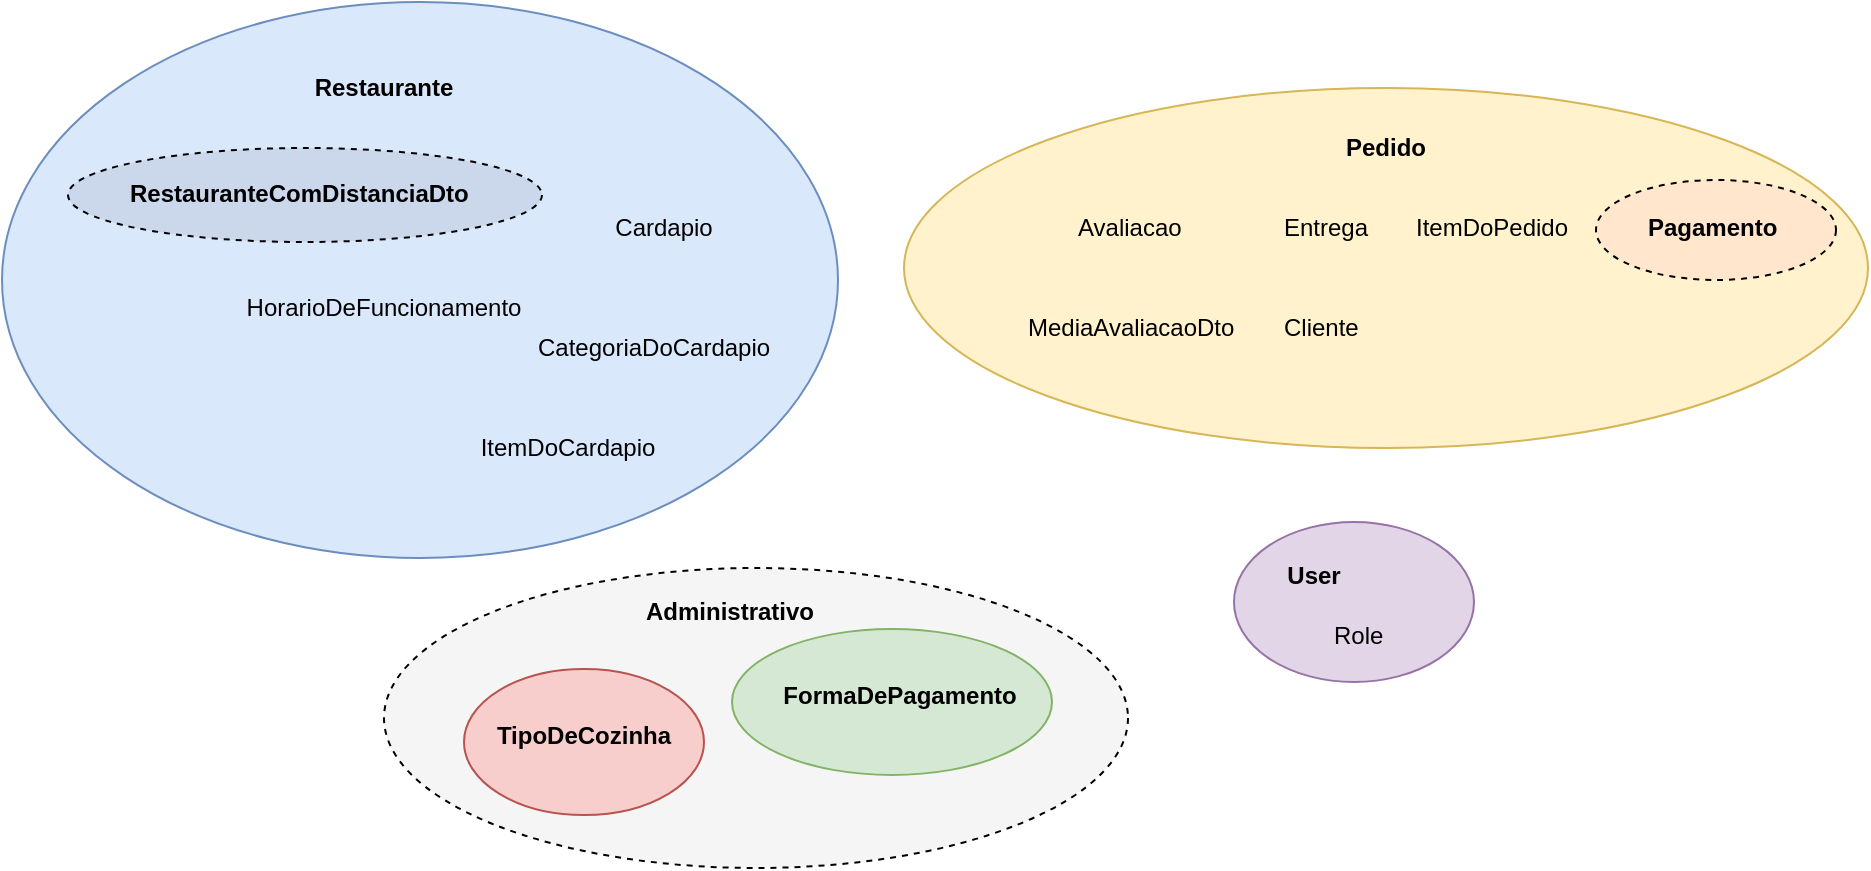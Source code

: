 <mxfile version="12.0.0" type="device" pages="1"><diagram id="rnwAqwED0Nby76sYmt0e" name="Page-1"><mxGraphModel dx="2150" dy="1783" grid="1" gridSize="10" guides="1" tooltips="1" connect="1" arrows="1" fold="1" page="1" pageScale="1" pageWidth="827" pageHeight="1169" math="0" shadow="0"><root><mxCell id="0"/><mxCell id="1" parent="0"/><mxCell id="8dPsSiH6epl5iC-e_YpC-37" value="" style="ellipse;whiteSpace=wrap;html=1;dashed=1;fillColor=#f5f5f5;strokeColor=#000000;fontColor=#333333;" vertex="1" parent="1"><mxGeometry x="68" y="280" width="372" height="150" as="geometry"/></mxCell><mxCell id="8dPsSiH6epl5iC-e_YpC-27" value="" style="group" vertex="1" connectable="0" parent="1"><mxGeometry x="493" y="257" width="120" height="80" as="geometry"/></mxCell><mxCell id="8dPsSiH6epl5iC-e_YpC-25" value="" style="ellipse;whiteSpace=wrap;html=1;fillColor=#e1d5e7;strokeColor=#9673a6;" vertex="1" parent="8dPsSiH6epl5iC-e_YpC-27"><mxGeometry width="120" height="80" as="geometry"/></mxCell><mxCell id="8dPsSiH6epl5iC-e_YpC-17" value="&lt;b&gt;User&lt;/b&gt;" style="text;html=1;strokeColor=none;fillColor=none;align=center;verticalAlign=middle;whiteSpace=wrap;rounded=0;" vertex="1" parent="8dPsSiH6epl5iC-e_YpC-27"><mxGeometry x="20" y="17" width="40" height="20" as="geometry"/></mxCell><mxCell id="8dPsSiH6epl5iC-e_YpC-20" value="Role" style="text;html=1;resizable=0;points=[];autosize=1;align=left;verticalAlign=top;spacingTop=-4;" vertex="1" parent="8dPsSiH6epl5iC-e_YpC-27"><mxGeometry x="48" y="47" width="40" height="20" as="geometry"/></mxCell><mxCell id="8dPsSiH6epl5iC-e_YpC-28" value="" style="group" vertex="1" connectable="0" parent="1"><mxGeometry x="328" y="40" width="482" height="180" as="geometry"/></mxCell><mxCell id="8dPsSiH6epl5iC-e_YpC-9" value="" style="ellipse;whiteSpace=wrap;html=1;fillColor=#fff2cc;strokeColor=#d6b656;" vertex="1" parent="8dPsSiH6epl5iC-e_YpC-28"><mxGeometry width="482" height="180" as="geometry"/></mxCell><mxCell id="8dPsSiH6epl5iC-e_YpC-43" value="" style="ellipse;whiteSpace=wrap;html=1;dashed=1;strokeColor=#000000;fillColor=#ffe6cc;" vertex="1" parent="8dPsSiH6epl5iC-e_YpC-28"><mxGeometry x="346" y="46" width="120" height="50" as="geometry"/></mxCell><mxCell id="8dPsSiH6epl5iC-e_YpC-1" value="&lt;b&gt;Pedido&lt;/b&gt;" style="text;html=1;strokeColor=none;fillColor=none;align=center;verticalAlign=middle;whiteSpace=wrap;rounded=0;" vertex="1" parent="8dPsSiH6epl5iC-e_YpC-28"><mxGeometry x="221" y="20" width="40" height="20" as="geometry"/></mxCell><mxCell id="8dPsSiH6epl5iC-e_YpC-2" value="ItemDoPedido" style="text;html=1;strokeColor=none;fillColor=none;align=center;verticalAlign=middle;whiteSpace=wrap;rounded=0;" vertex="1" parent="8dPsSiH6epl5iC-e_YpC-28"><mxGeometry x="274" y="60" width="40" height="20" as="geometry"/></mxCell><mxCell id="8dPsSiH6epl5iC-e_YpC-3" value="Entrega" style="text;html=1;resizable=0;points=[];autosize=1;align=left;verticalAlign=top;spacingTop=-4;" vertex="1" parent="8dPsSiH6epl5iC-e_YpC-28"><mxGeometry x="188" y="60" width="60" height="20" as="geometry"/></mxCell><mxCell id="8dPsSiH6epl5iC-e_YpC-4" value="Cliente" style="text;html=1;resizable=0;points=[];autosize=1;align=left;verticalAlign=top;spacingTop=-4;" vertex="1" parent="8dPsSiH6epl5iC-e_YpC-28"><mxGeometry x="188" y="110" width="50" height="20" as="geometry"/></mxCell><mxCell id="8dPsSiH6epl5iC-e_YpC-5" value="Avaliacao" style="text;html=1;resizable=0;points=[];autosize=1;align=left;verticalAlign=top;spacingTop=-4;" vertex="1" parent="8dPsSiH6epl5iC-e_YpC-28"><mxGeometry x="85" y="60" width="70" height="20" as="geometry"/></mxCell><mxCell id="8dPsSiH6epl5iC-e_YpC-6" value="MediaAvaliacaoDto" style="text;html=1;resizable=0;points=[];autosize=1;align=left;verticalAlign=top;spacingTop=-4;" vertex="1" parent="8dPsSiH6epl5iC-e_YpC-28"><mxGeometry x="60" y="110" width="120" height="20" as="geometry"/></mxCell><mxCell id="8dPsSiH6epl5iC-e_YpC-7" value="&lt;b&gt;Pagamento&lt;/b&gt;" style="text;html=1;resizable=0;points=[];autosize=1;align=left;verticalAlign=top;spacingTop=-4;" vertex="1" parent="8dPsSiH6epl5iC-e_YpC-28"><mxGeometry x="370" y="60" width="80" height="10" as="geometry"/></mxCell><mxCell id="8dPsSiH6epl5iC-e_YpC-30" value="" style="group" vertex="1" connectable="0" parent="1"><mxGeometry x="242" y="310.5" width="160" height="73" as="geometry"/></mxCell><mxCell id="8dPsSiH6epl5iC-e_YpC-24" value="" style="ellipse;whiteSpace=wrap;html=1;fillColor=#d5e8d4;strokeColor=#82b366;" vertex="1" parent="8dPsSiH6epl5iC-e_YpC-30"><mxGeometry width="160" height="73" as="geometry"/></mxCell><mxCell id="8dPsSiH6epl5iC-e_YpC-16" value="&lt;b&gt;FormaDePagamento&lt;/b&gt;" style="text;html=1;strokeColor=none;fillColor=none;align=center;verticalAlign=middle;whiteSpace=wrap;rounded=0;" vertex="1" parent="8dPsSiH6epl5iC-e_YpC-30"><mxGeometry x="61.667" y="23" width="44.444" height="20" as="geometry"/></mxCell><mxCell id="8dPsSiH6epl5iC-e_YpC-32" value="" style="group" vertex="1" connectable="0" parent="1"><mxGeometry x="108" y="330.5" width="120" height="73" as="geometry"/></mxCell><mxCell id="8dPsSiH6epl5iC-e_YpC-21" value="" style="ellipse;whiteSpace=wrap;html=1;fillColor=#f8cecc;strokeColor=#b85450;" vertex="1" parent="8dPsSiH6epl5iC-e_YpC-32"><mxGeometry width="120" height="73" as="geometry"/></mxCell><mxCell id="8dPsSiH6epl5iC-e_YpC-15" value="&lt;b&gt;TipoDeCozinha&lt;/b&gt;" style="text;html=1;strokeColor=none;fillColor=none;align=center;verticalAlign=middle;whiteSpace=wrap;rounded=0;" vertex="1" parent="8dPsSiH6epl5iC-e_YpC-32"><mxGeometry x="40" y="23" width="40" height="20" as="geometry"/></mxCell><mxCell id="8dPsSiH6epl5iC-e_YpC-35" value="" style="group" vertex="1" connectable="0" parent="1"><mxGeometry x="-123" y="-3" width="418" height="278" as="geometry"/></mxCell><mxCell id="8dPsSiH6epl5iC-e_YpC-26" value="" style="ellipse;whiteSpace=wrap;html=1;fillColor=#dae8fc;strokeColor=#6c8ebf;" vertex="1" parent="8dPsSiH6epl5iC-e_YpC-35"><mxGeometry width="418" height="278" as="geometry"/></mxCell><mxCell id="8dPsSiH6epl5iC-e_YpC-42" value="" style="ellipse;whiteSpace=wrap;html=1;dashed=1;fillColor=#CBD8EB;strokeColor=#000000;" vertex="1" parent="8dPsSiH6epl5iC-e_YpC-35"><mxGeometry x="33" y="73" width="237" height="47" as="geometry"/></mxCell><mxCell id="8dPsSiH6epl5iC-e_YpC-10" value="&lt;b&gt;Restaurante&lt;/b&gt;" style="text;html=1;strokeColor=none;fillColor=none;align=center;verticalAlign=middle;whiteSpace=wrap;rounded=0;" vertex="1" parent="8dPsSiH6epl5iC-e_YpC-35"><mxGeometry x="171" y="33" width="40" height="20" as="geometry"/></mxCell><mxCell id="8dPsSiH6epl5iC-e_YpC-11" value="Cardapio" style="text;html=1;strokeColor=none;fillColor=none;align=center;verticalAlign=middle;whiteSpace=wrap;rounded=0;" vertex="1" parent="8dPsSiH6epl5iC-e_YpC-35"><mxGeometry x="311" y="103" width="40" height="20" as="geometry"/></mxCell><mxCell id="8dPsSiH6epl5iC-e_YpC-12" value="CategoriaDoCardapio" style="text;html=1;resizable=0;points=[];autosize=1;align=left;verticalAlign=top;spacingTop=-4;" vertex="1" parent="8dPsSiH6epl5iC-e_YpC-35"><mxGeometry x="266" y="163" width="130" height="20" as="geometry"/></mxCell><mxCell id="8dPsSiH6epl5iC-e_YpC-13" value="ItemDoCardapio" style="text;html=1;strokeColor=none;fillColor=none;align=center;verticalAlign=middle;whiteSpace=wrap;rounded=0;" vertex="1" parent="8dPsSiH6epl5iC-e_YpC-35"><mxGeometry x="263" y="213" width="40" height="20" as="geometry"/></mxCell><mxCell id="8dPsSiH6epl5iC-e_YpC-14" value="HorarioDeFuncionamento" style="text;html=1;strokeColor=none;fillColor=none;align=center;verticalAlign=middle;whiteSpace=wrap;rounded=0;" vertex="1" parent="8dPsSiH6epl5iC-e_YpC-35"><mxGeometry x="171" y="143" width="40" height="20" as="geometry"/></mxCell><mxCell id="8dPsSiH6epl5iC-e_YpC-23" value="&lt;b&gt;RestauranteComDistanciaDto&lt;/b&gt;" style="text;html=1;" vertex="1" parent="8dPsSiH6epl5iC-e_YpC-35"><mxGeometry x="62" y="82" width="180" height="30" as="geometry"/></mxCell><mxCell id="8dPsSiH6epl5iC-e_YpC-45" value="Administrativo" style="text;html=1;resizable=0;points=[];autosize=1;align=left;verticalAlign=top;spacingTop=-4;fontStyle=1" vertex="1" parent="1"><mxGeometry x="197" y="292" width="90" height="10" as="geometry"/></mxCell></root></mxGraphModel></diagram></mxfile>